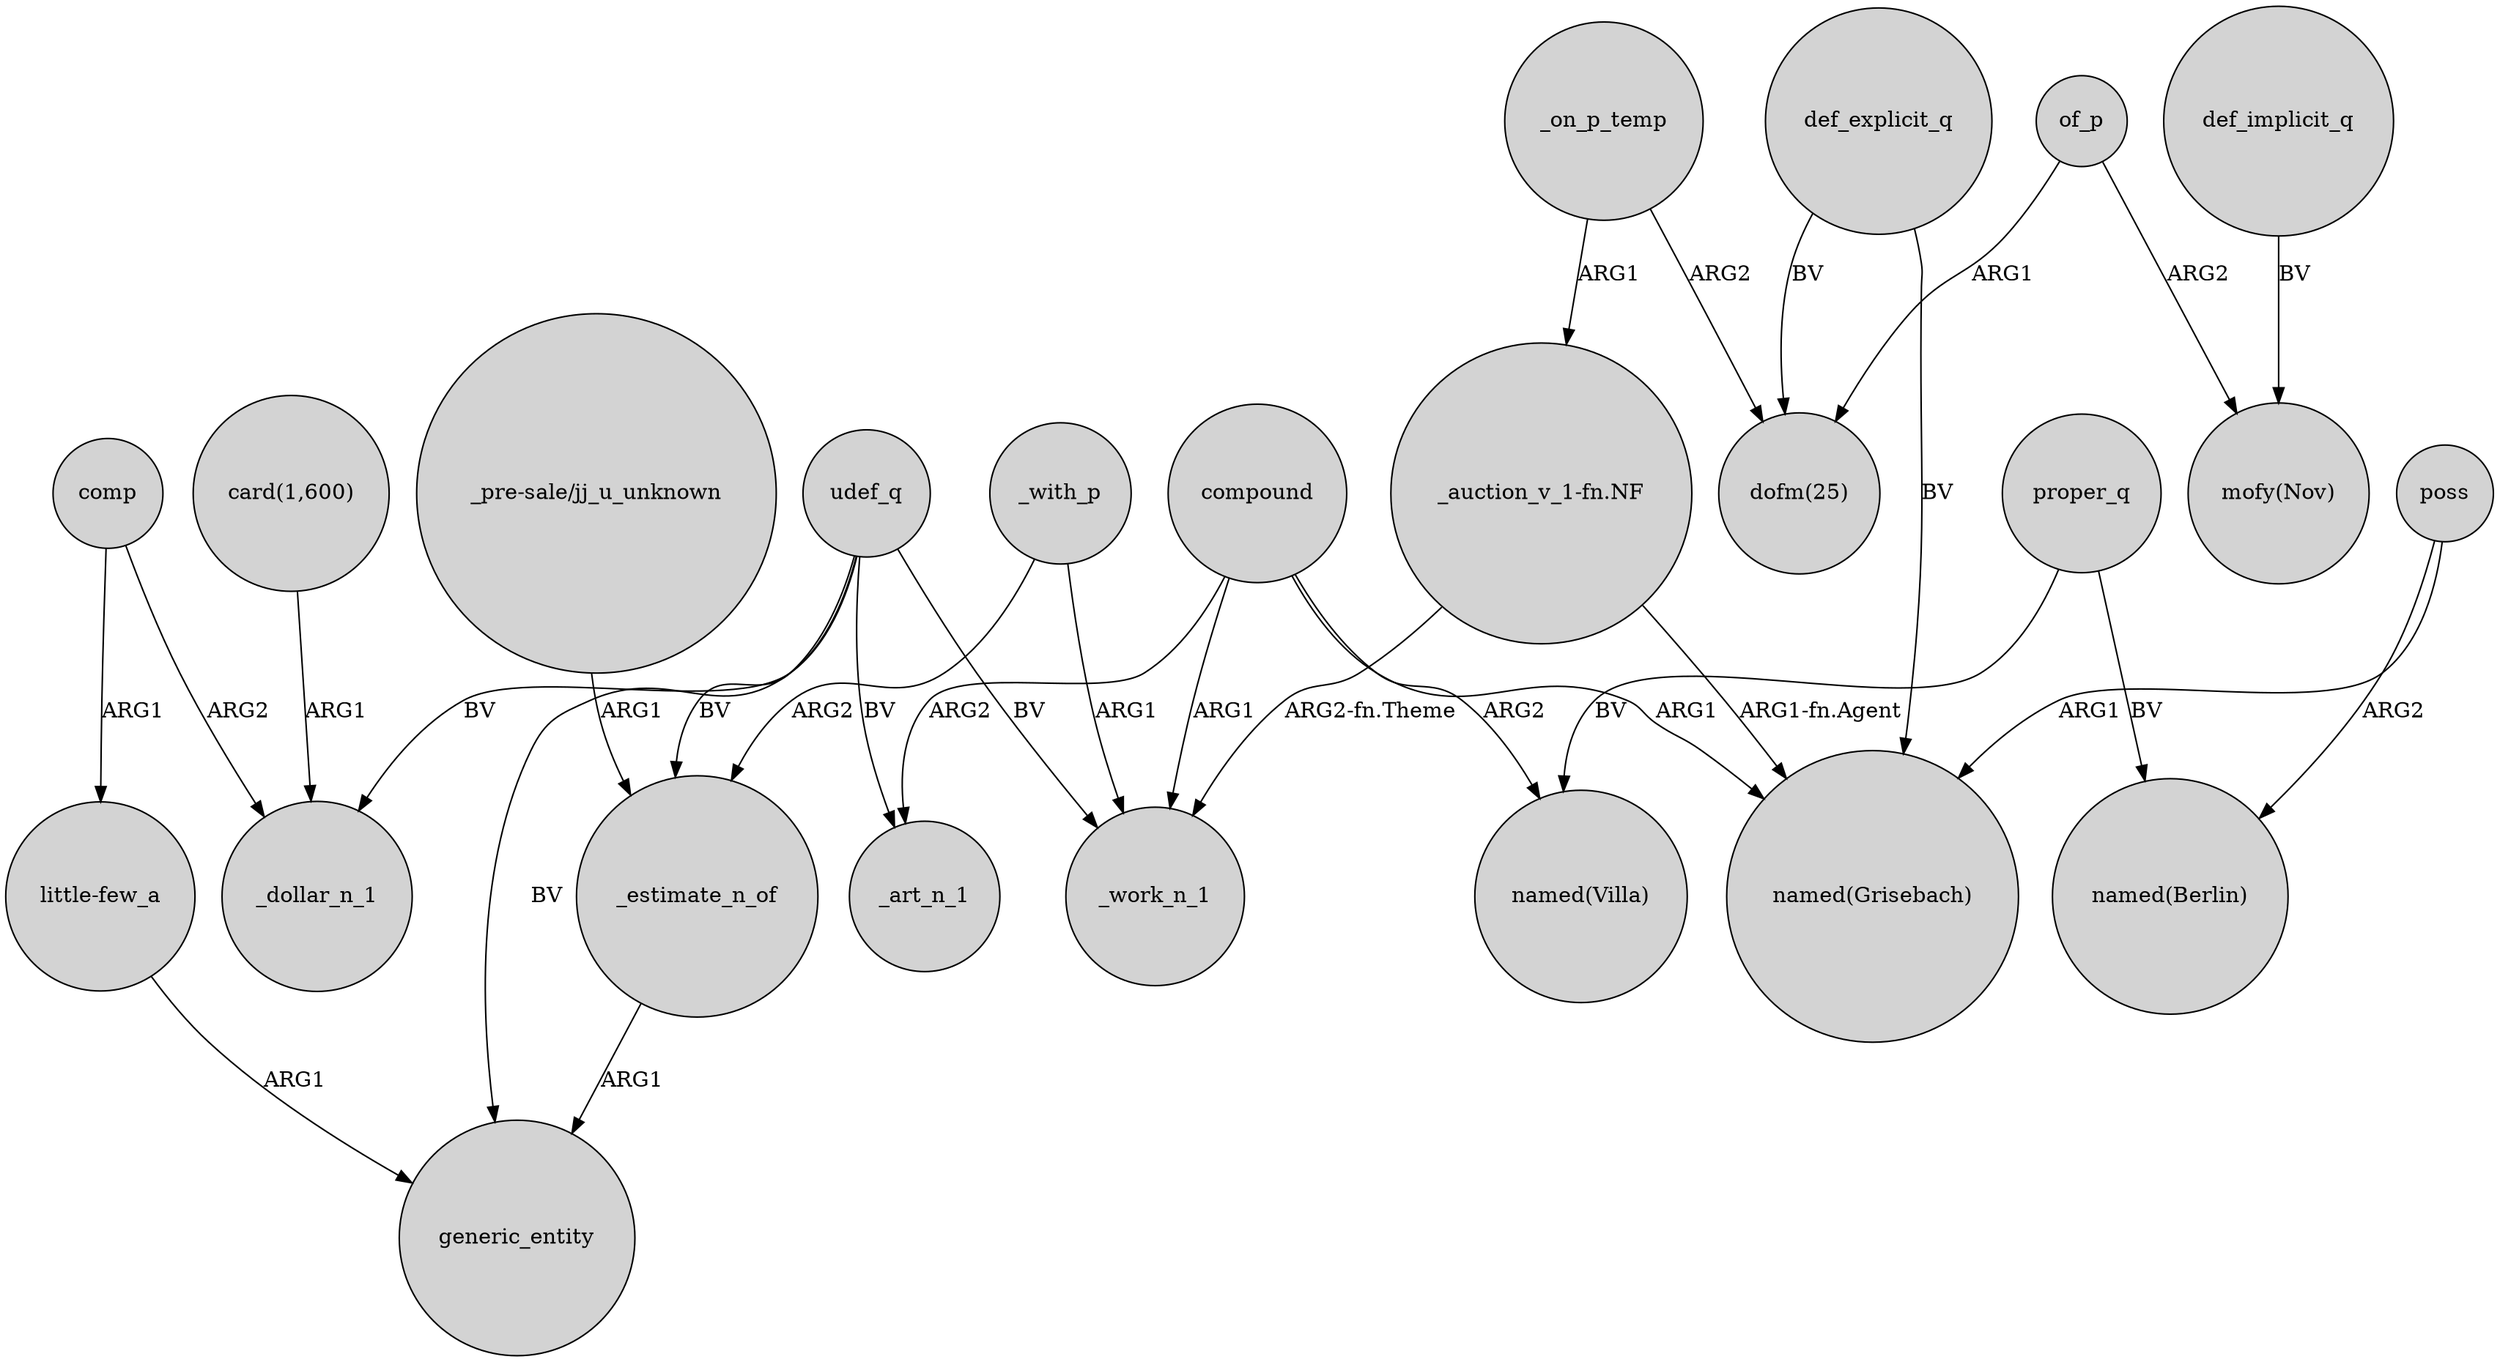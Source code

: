 digraph {
	node [shape=circle style=filled]
	udef_q -> generic_entity [label=BV]
	_on_p_temp -> "_auction_v_1-fn.NF" [label=ARG1]
	poss -> "named(Berlin)" [label=ARG2]
	udef_q -> _art_n_1 [label=BV]
	compound -> _work_n_1 [label=ARG1]
	compound -> _art_n_1 [label=ARG2]
	poss -> "named(Grisebach)" [label=ARG1]
	def_explicit_q -> "named(Grisebach)" [label=BV]
	def_explicit_q -> "dofm(25)" [label=BV]
	_with_p -> _work_n_1 [label=ARG1]
	"_auction_v_1-fn.NF" -> "named(Grisebach)" [label="ARG1-fn.Agent"]
	compound -> "named(Villa)" [label=ARG2]
	proper_q -> "named(Villa)" [label=BV]
	_with_p -> _estimate_n_of [label=ARG2]
	_on_p_temp -> "dofm(25)" [label=ARG2]
	udef_q -> _estimate_n_of [label=BV]
	_estimate_n_of -> generic_entity [label=ARG1]
	comp -> "little-few_a" [label=ARG1]
	"_auction_v_1-fn.NF" -> _work_n_1 [label="ARG2-fn.Theme"]
	of_p -> "dofm(25)" [label=ARG1]
	compound -> "named(Grisebach)" [label=ARG1]
	comp -> _dollar_n_1 [label=ARG2]
	"card(1,600)" -> _dollar_n_1 [label=ARG1]
	of_p -> "mofy(Nov)" [label=ARG2]
	udef_q -> _dollar_n_1 [label=BV]
	def_implicit_q -> "mofy(Nov)" [label=BV]
	proper_q -> "named(Berlin)" [label=BV]
	"_pre-sale/jj_u_unknown" -> _estimate_n_of [label=ARG1]
	"little-few_a" -> generic_entity [label=ARG1]
	udef_q -> _work_n_1 [label=BV]
}
